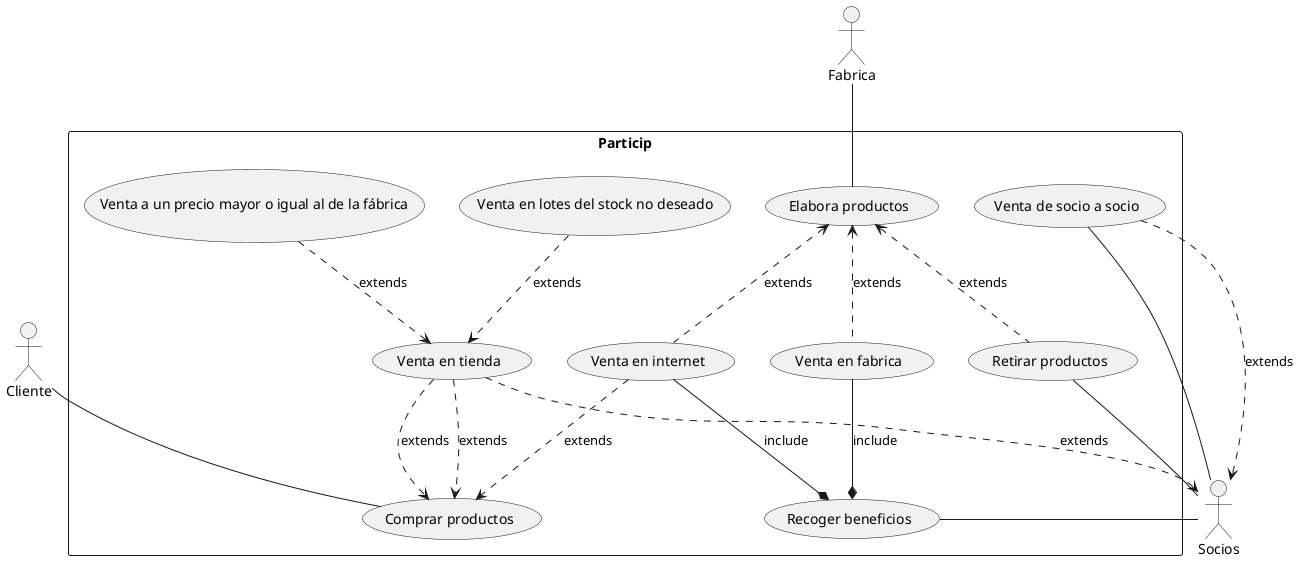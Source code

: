 @startuml EJ 1
skinparam packageStyle rectangle
    actor Socios
    actor Fabrica
    actor Cliente

rectangle Particip{

(Comprar productos) as (Buy)
(Venta en fabrica) as (VF)
(Venta en internet) as (VI)
(Venta en tienda) as (VT)
(Venta de socio a socio) as (VSS)
(Recoger beneficios) as (Ben)
(Elabora productos) as (Produc)
(Retirar productos) as (Recoger)
(Venta a un precio mayor o igual al de la fábrica) as (VentaNormal)
(Venta en lotes del stock no deseado) as (Lotes)

    Fabrica --  Produc
    Produc <.. VI : extends
    Produc <.. VF : extends

    Produc <.. Recoger : extends

    Recoger -- Socios

    VSS ..> Socios : extends
    Socios -- VSS
    VT ..> Socios : extends

    VentaNormal ..> VT : extends
    Lotes ..> VT : extends

    Cliente -- Buy
    VT ..> Buy: extends
    VT ..> Buy : extends
    VI ..> Buy : extends
    VF --* Ben : include
    VI --* Ben : include
    Ben -- Socios
}
@enduml

